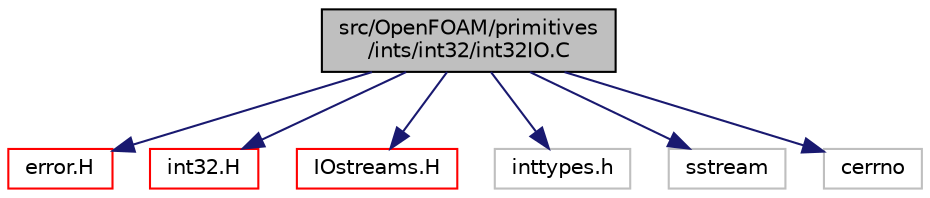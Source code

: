 digraph "src/OpenFOAM/primitives/ints/int32/int32IO.C"
{
  bgcolor="transparent";
  edge [fontname="Helvetica",fontsize="10",labelfontname="Helvetica",labelfontsize="10"];
  node [fontname="Helvetica",fontsize="10",shape=record];
  Node1 [label="src/OpenFOAM/primitives\l/ints/int32/int32IO.C",height=0.2,width=0.4,color="black", fillcolor="grey75", style="filled", fontcolor="black"];
  Node1 -> Node2 [color="midnightblue",fontsize="10",style="solid",fontname="Helvetica"];
  Node2 [label="error.H",height=0.2,width=0.4,color="red",URL="$a07724.html"];
  Node1 -> Node3 [color="midnightblue",fontsize="10",style="solid",fontname="Helvetica"];
  Node3 [label="int32.H",height=0.2,width=0.4,color="red",URL="$a08877.html",tooltip="32bit integer "];
  Node1 -> Node4 [color="midnightblue",fontsize="10",style="solid",fontname="Helvetica"];
  Node4 [label="IOstreams.H",height=0.2,width=0.4,color="red",URL="$a07775.html",tooltip="Useful combination of include files which define Sin, Sout and Serr and the use of IO streams general..."];
  Node1 -> Node5 [color="midnightblue",fontsize="10",style="solid",fontname="Helvetica"];
  Node5 [label="inttypes.h",height=0.2,width=0.4,color="grey75"];
  Node1 -> Node6 [color="midnightblue",fontsize="10",style="solid",fontname="Helvetica"];
  Node6 [label="sstream",height=0.2,width=0.4,color="grey75"];
  Node1 -> Node7 [color="midnightblue",fontsize="10",style="solid",fontname="Helvetica"];
  Node7 [label="cerrno",height=0.2,width=0.4,color="grey75"];
}
